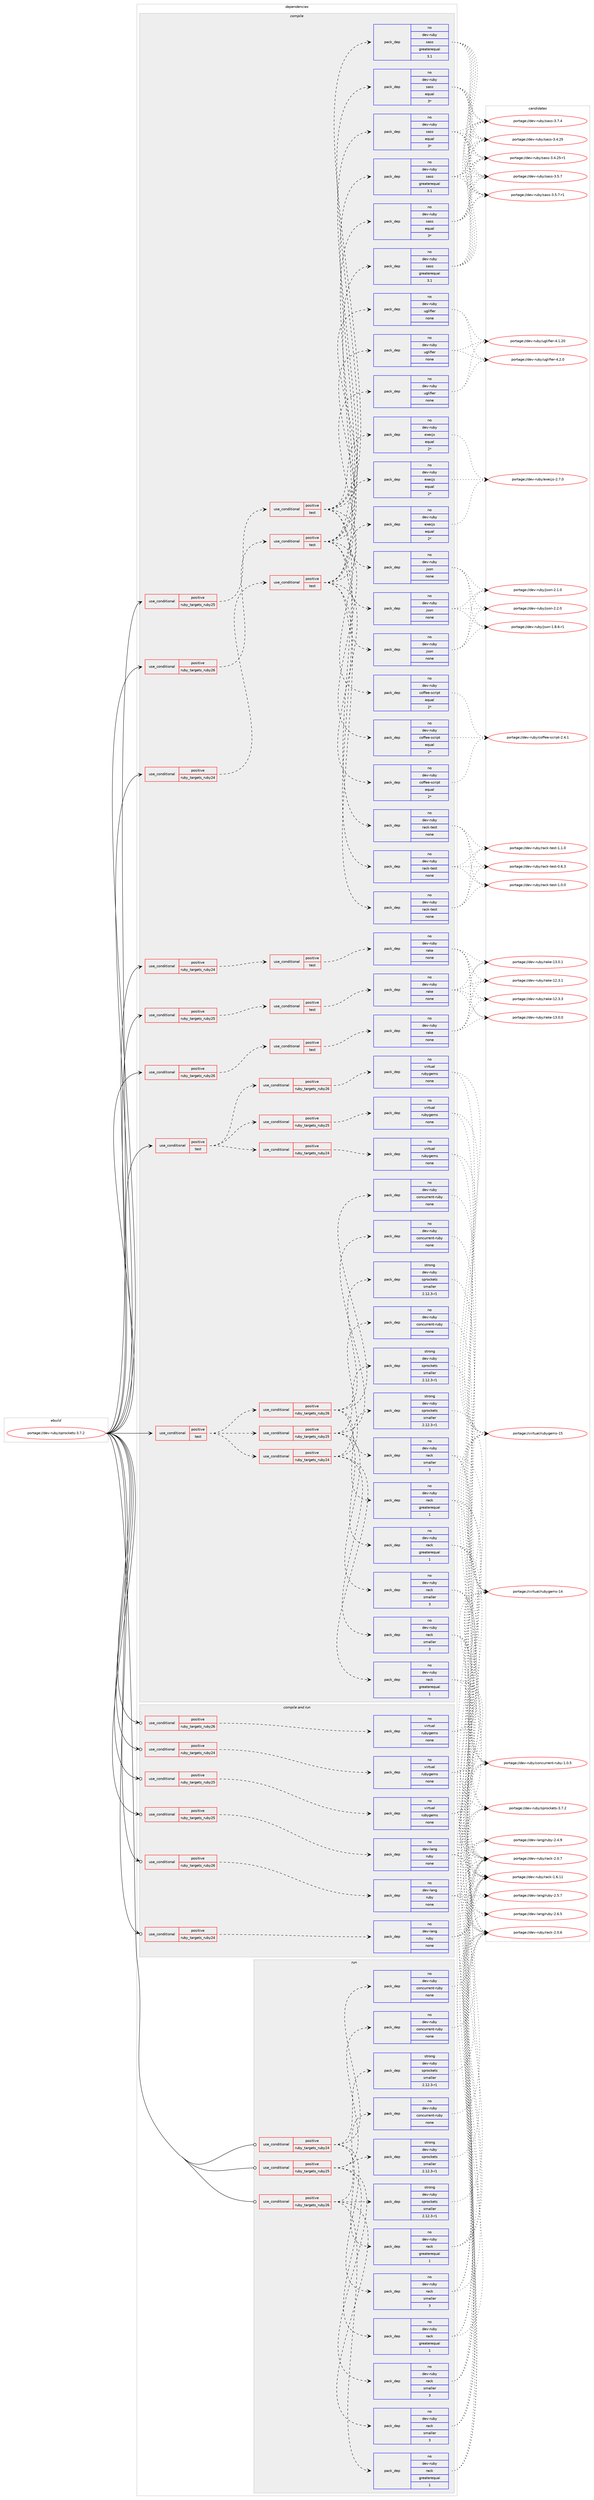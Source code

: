 digraph prolog {

# *************
# Graph options
# *************

newrank=true;
concentrate=true;
compound=true;
graph [rankdir=LR,fontname=Helvetica,fontsize=10,ranksep=1.5];#, ranksep=2.5, nodesep=0.2];
edge  [arrowhead=vee];
node  [fontname=Helvetica,fontsize=10];

# **********
# The ebuild
# **********

subgraph cluster_leftcol {
color=gray;
rank=same;
label=<<i>ebuild</i>>;
id [label="portage://dev-ruby/sprockets-3.7.2", color=red, width=4, href="../dev-ruby/sprockets-3.7.2.svg"];
}

# ****************
# The dependencies
# ****************

subgraph cluster_midcol {
color=gray;
label=<<i>dependencies</i>>;
subgraph cluster_compile {
fillcolor="#eeeeee";
style=filled;
label=<<i>compile</i>>;
subgraph cond67119 {
dependency251236 [label=<<TABLE BORDER="0" CELLBORDER="1" CELLSPACING="0" CELLPADDING="4"><TR><TD ROWSPAN="3" CELLPADDING="10">use_conditional</TD></TR><TR><TD>positive</TD></TR><TR><TD>ruby_targets_ruby24</TD></TR></TABLE>>, shape=none, color=red];
subgraph cond67120 {
dependency251237 [label=<<TABLE BORDER="0" CELLBORDER="1" CELLSPACING="0" CELLPADDING="4"><TR><TD ROWSPAN="3" CELLPADDING="10">use_conditional</TD></TR><TR><TD>positive</TD></TR><TR><TD>test</TD></TR></TABLE>>, shape=none, color=red];
subgraph pack180556 {
dependency251238 [label=<<TABLE BORDER="0" CELLBORDER="1" CELLSPACING="0" CELLPADDING="4" WIDTH="220"><TR><TD ROWSPAN="6" CELLPADDING="30">pack_dep</TD></TR><TR><TD WIDTH="110">no</TD></TR><TR><TD>dev-ruby</TD></TR><TR><TD>json</TD></TR><TR><TD>none</TD></TR><TR><TD></TD></TR></TABLE>>, shape=none, color=blue];
}
dependency251237:e -> dependency251238:w [weight=20,style="dashed",arrowhead="vee"];
subgraph pack180557 {
dependency251239 [label=<<TABLE BORDER="0" CELLBORDER="1" CELLSPACING="0" CELLPADDING="4" WIDTH="220"><TR><TD ROWSPAN="6" CELLPADDING="30">pack_dep</TD></TR><TR><TD WIDTH="110">no</TD></TR><TR><TD>dev-ruby</TD></TR><TR><TD>rack-test</TD></TR><TR><TD>none</TD></TR><TR><TD></TD></TR></TABLE>>, shape=none, color=blue];
}
dependency251237:e -> dependency251239:w [weight=20,style="dashed",arrowhead="vee"];
subgraph pack180558 {
dependency251240 [label=<<TABLE BORDER="0" CELLBORDER="1" CELLSPACING="0" CELLPADDING="4" WIDTH="220"><TR><TD ROWSPAN="6" CELLPADDING="30">pack_dep</TD></TR><TR><TD WIDTH="110">no</TD></TR><TR><TD>dev-ruby</TD></TR><TR><TD>coffee-script</TD></TR><TR><TD>equal</TD></TR><TR><TD>2*</TD></TR></TABLE>>, shape=none, color=blue];
}
dependency251237:e -> dependency251240:w [weight=20,style="dashed",arrowhead="vee"];
subgraph pack180559 {
dependency251241 [label=<<TABLE BORDER="0" CELLBORDER="1" CELLSPACING="0" CELLPADDING="4" WIDTH="220"><TR><TD ROWSPAN="6" CELLPADDING="30">pack_dep</TD></TR><TR><TD WIDTH="110">no</TD></TR><TR><TD>dev-ruby</TD></TR><TR><TD>execjs</TD></TR><TR><TD>equal</TD></TR><TR><TD>2*</TD></TR></TABLE>>, shape=none, color=blue];
}
dependency251237:e -> dependency251241:w [weight=20,style="dashed",arrowhead="vee"];
subgraph pack180560 {
dependency251242 [label=<<TABLE BORDER="0" CELLBORDER="1" CELLSPACING="0" CELLPADDING="4" WIDTH="220"><TR><TD ROWSPAN="6" CELLPADDING="30">pack_dep</TD></TR><TR><TD WIDTH="110">no</TD></TR><TR><TD>dev-ruby</TD></TR><TR><TD>sass</TD></TR><TR><TD>equal</TD></TR><TR><TD>3*</TD></TR></TABLE>>, shape=none, color=blue];
}
dependency251237:e -> dependency251242:w [weight=20,style="dashed",arrowhead="vee"];
subgraph pack180561 {
dependency251243 [label=<<TABLE BORDER="0" CELLBORDER="1" CELLSPACING="0" CELLPADDING="4" WIDTH="220"><TR><TD ROWSPAN="6" CELLPADDING="30">pack_dep</TD></TR><TR><TD WIDTH="110">no</TD></TR><TR><TD>dev-ruby</TD></TR><TR><TD>sass</TD></TR><TR><TD>greaterequal</TD></TR><TR><TD>3.1</TD></TR></TABLE>>, shape=none, color=blue];
}
dependency251237:e -> dependency251243:w [weight=20,style="dashed",arrowhead="vee"];
subgraph pack180562 {
dependency251244 [label=<<TABLE BORDER="0" CELLBORDER="1" CELLSPACING="0" CELLPADDING="4" WIDTH="220"><TR><TD ROWSPAN="6" CELLPADDING="30">pack_dep</TD></TR><TR><TD WIDTH="110">no</TD></TR><TR><TD>dev-ruby</TD></TR><TR><TD>uglifier</TD></TR><TR><TD>none</TD></TR><TR><TD></TD></TR></TABLE>>, shape=none, color=blue];
}
dependency251237:e -> dependency251244:w [weight=20,style="dashed",arrowhead="vee"];
}
dependency251236:e -> dependency251237:w [weight=20,style="dashed",arrowhead="vee"];
}
id:e -> dependency251236:w [weight=20,style="solid",arrowhead="vee"];
subgraph cond67121 {
dependency251245 [label=<<TABLE BORDER="0" CELLBORDER="1" CELLSPACING="0" CELLPADDING="4"><TR><TD ROWSPAN="3" CELLPADDING="10">use_conditional</TD></TR><TR><TD>positive</TD></TR><TR><TD>ruby_targets_ruby24</TD></TR></TABLE>>, shape=none, color=red];
subgraph cond67122 {
dependency251246 [label=<<TABLE BORDER="0" CELLBORDER="1" CELLSPACING="0" CELLPADDING="4"><TR><TD ROWSPAN="3" CELLPADDING="10">use_conditional</TD></TR><TR><TD>positive</TD></TR><TR><TD>test</TD></TR></TABLE>>, shape=none, color=red];
subgraph pack180563 {
dependency251247 [label=<<TABLE BORDER="0" CELLBORDER="1" CELLSPACING="0" CELLPADDING="4" WIDTH="220"><TR><TD ROWSPAN="6" CELLPADDING="30">pack_dep</TD></TR><TR><TD WIDTH="110">no</TD></TR><TR><TD>dev-ruby</TD></TR><TR><TD>rake</TD></TR><TR><TD>none</TD></TR><TR><TD></TD></TR></TABLE>>, shape=none, color=blue];
}
dependency251246:e -> dependency251247:w [weight=20,style="dashed",arrowhead="vee"];
}
dependency251245:e -> dependency251246:w [weight=20,style="dashed",arrowhead="vee"];
}
id:e -> dependency251245:w [weight=20,style="solid",arrowhead="vee"];
subgraph cond67123 {
dependency251248 [label=<<TABLE BORDER="0" CELLBORDER="1" CELLSPACING="0" CELLPADDING="4"><TR><TD ROWSPAN="3" CELLPADDING="10">use_conditional</TD></TR><TR><TD>positive</TD></TR><TR><TD>ruby_targets_ruby25</TD></TR></TABLE>>, shape=none, color=red];
subgraph cond67124 {
dependency251249 [label=<<TABLE BORDER="0" CELLBORDER="1" CELLSPACING="0" CELLPADDING="4"><TR><TD ROWSPAN="3" CELLPADDING="10">use_conditional</TD></TR><TR><TD>positive</TD></TR><TR><TD>test</TD></TR></TABLE>>, shape=none, color=red];
subgraph pack180564 {
dependency251250 [label=<<TABLE BORDER="0" CELLBORDER="1" CELLSPACING="0" CELLPADDING="4" WIDTH="220"><TR><TD ROWSPAN="6" CELLPADDING="30">pack_dep</TD></TR><TR><TD WIDTH="110">no</TD></TR><TR><TD>dev-ruby</TD></TR><TR><TD>json</TD></TR><TR><TD>none</TD></TR><TR><TD></TD></TR></TABLE>>, shape=none, color=blue];
}
dependency251249:e -> dependency251250:w [weight=20,style="dashed",arrowhead="vee"];
subgraph pack180565 {
dependency251251 [label=<<TABLE BORDER="0" CELLBORDER="1" CELLSPACING="0" CELLPADDING="4" WIDTH="220"><TR><TD ROWSPAN="6" CELLPADDING="30">pack_dep</TD></TR><TR><TD WIDTH="110">no</TD></TR><TR><TD>dev-ruby</TD></TR><TR><TD>rack-test</TD></TR><TR><TD>none</TD></TR><TR><TD></TD></TR></TABLE>>, shape=none, color=blue];
}
dependency251249:e -> dependency251251:w [weight=20,style="dashed",arrowhead="vee"];
subgraph pack180566 {
dependency251252 [label=<<TABLE BORDER="0" CELLBORDER="1" CELLSPACING="0" CELLPADDING="4" WIDTH="220"><TR><TD ROWSPAN="6" CELLPADDING="30">pack_dep</TD></TR><TR><TD WIDTH="110">no</TD></TR><TR><TD>dev-ruby</TD></TR><TR><TD>coffee-script</TD></TR><TR><TD>equal</TD></TR><TR><TD>2*</TD></TR></TABLE>>, shape=none, color=blue];
}
dependency251249:e -> dependency251252:w [weight=20,style="dashed",arrowhead="vee"];
subgraph pack180567 {
dependency251253 [label=<<TABLE BORDER="0" CELLBORDER="1" CELLSPACING="0" CELLPADDING="4" WIDTH="220"><TR><TD ROWSPAN="6" CELLPADDING="30">pack_dep</TD></TR><TR><TD WIDTH="110">no</TD></TR><TR><TD>dev-ruby</TD></TR><TR><TD>execjs</TD></TR><TR><TD>equal</TD></TR><TR><TD>2*</TD></TR></TABLE>>, shape=none, color=blue];
}
dependency251249:e -> dependency251253:w [weight=20,style="dashed",arrowhead="vee"];
subgraph pack180568 {
dependency251254 [label=<<TABLE BORDER="0" CELLBORDER="1" CELLSPACING="0" CELLPADDING="4" WIDTH="220"><TR><TD ROWSPAN="6" CELLPADDING="30">pack_dep</TD></TR><TR><TD WIDTH="110">no</TD></TR><TR><TD>dev-ruby</TD></TR><TR><TD>sass</TD></TR><TR><TD>equal</TD></TR><TR><TD>3*</TD></TR></TABLE>>, shape=none, color=blue];
}
dependency251249:e -> dependency251254:w [weight=20,style="dashed",arrowhead="vee"];
subgraph pack180569 {
dependency251255 [label=<<TABLE BORDER="0" CELLBORDER="1" CELLSPACING="0" CELLPADDING="4" WIDTH="220"><TR><TD ROWSPAN="6" CELLPADDING="30">pack_dep</TD></TR><TR><TD WIDTH="110">no</TD></TR><TR><TD>dev-ruby</TD></TR><TR><TD>sass</TD></TR><TR><TD>greaterequal</TD></TR><TR><TD>3.1</TD></TR></TABLE>>, shape=none, color=blue];
}
dependency251249:e -> dependency251255:w [weight=20,style="dashed",arrowhead="vee"];
subgraph pack180570 {
dependency251256 [label=<<TABLE BORDER="0" CELLBORDER="1" CELLSPACING="0" CELLPADDING="4" WIDTH="220"><TR><TD ROWSPAN="6" CELLPADDING="30">pack_dep</TD></TR><TR><TD WIDTH="110">no</TD></TR><TR><TD>dev-ruby</TD></TR><TR><TD>uglifier</TD></TR><TR><TD>none</TD></TR><TR><TD></TD></TR></TABLE>>, shape=none, color=blue];
}
dependency251249:e -> dependency251256:w [weight=20,style="dashed",arrowhead="vee"];
}
dependency251248:e -> dependency251249:w [weight=20,style="dashed",arrowhead="vee"];
}
id:e -> dependency251248:w [weight=20,style="solid",arrowhead="vee"];
subgraph cond67125 {
dependency251257 [label=<<TABLE BORDER="0" CELLBORDER="1" CELLSPACING="0" CELLPADDING="4"><TR><TD ROWSPAN="3" CELLPADDING="10">use_conditional</TD></TR><TR><TD>positive</TD></TR><TR><TD>ruby_targets_ruby25</TD></TR></TABLE>>, shape=none, color=red];
subgraph cond67126 {
dependency251258 [label=<<TABLE BORDER="0" CELLBORDER="1" CELLSPACING="0" CELLPADDING="4"><TR><TD ROWSPAN="3" CELLPADDING="10">use_conditional</TD></TR><TR><TD>positive</TD></TR><TR><TD>test</TD></TR></TABLE>>, shape=none, color=red];
subgraph pack180571 {
dependency251259 [label=<<TABLE BORDER="0" CELLBORDER="1" CELLSPACING="0" CELLPADDING="4" WIDTH="220"><TR><TD ROWSPAN="6" CELLPADDING="30">pack_dep</TD></TR><TR><TD WIDTH="110">no</TD></TR><TR><TD>dev-ruby</TD></TR><TR><TD>rake</TD></TR><TR><TD>none</TD></TR><TR><TD></TD></TR></TABLE>>, shape=none, color=blue];
}
dependency251258:e -> dependency251259:w [weight=20,style="dashed",arrowhead="vee"];
}
dependency251257:e -> dependency251258:w [weight=20,style="dashed",arrowhead="vee"];
}
id:e -> dependency251257:w [weight=20,style="solid",arrowhead="vee"];
subgraph cond67127 {
dependency251260 [label=<<TABLE BORDER="0" CELLBORDER="1" CELLSPACING="0" CELLPADDING="4"><TR><TD ROWSPAN="3" CELLPADDING="10">use_conditional</TD></TR><TR><TD>positive</TD></TR><TR><TD>ruby_targets_ruby26</TD></TR></TABLE>>, shape=none, color=red];
subgraph cond67128 {
dependency251261 [label=<<TABLE BORDER="0" CELLBORDER="1" CELLSPACING="0" CELLPADDING="4"><TR><TD ROWSPAN="3" CELLPADDING="10">use_conditional</TD></TR><TR><TD>positive</TD></TR><TR><TD>test</TD></TR></TABLE>>, shape=none, color=red];
subgraph pack180572 {
dependency251262 [label=<<TABLE BORDER="0" CELLBORDER="1" CELLSPACING="0" CELLPADDING="4" WIDTH="220"><TR><TD ROWSPAN="6" CELLPADDING="30">pack_dep</TD></TR><TR><TD WIDTH="110">no</TD></TR><TR><TD>dev-ruby</TD></TR><TR><TD>json</TD></TR><TR><TD>none</TD></TR><TR><TD></TD></TR></TABLE>>, shape=none, color=blue];
}
dependency251261:e -> dependency251262:w [weight=20,style="dashed",arrowhead="vee"];
subgraph pack180573 {
dependency251263 [label=<<TABLE BORDER="0" CELLBORDER="1" CELLSPACING="0" CELLPADDING="4" WIDTH="220"><TR><TD ROWSPAN="6" CELLPADDING="30">pack_dep</TD></TR><TR><TD WIDTH="110">no</TD></TR><TR><TD>dev-ruby</TD></TR><TR><TD>rack-test</TD></TR><TR><TD>none</TD></TR><TR><TD></TD></TR></TABLE>>, shape=none, color=blue];
}
dependency251261:e -> dependency251263:w [weight=20,style="dashed",arrowhead="vee"];
subgraph pack180574 {
dependency251264 [label=<<TABLE BORDER="0" CELLBORDER="1" CELLSPACING="0" CELLPADDING="4" WIDTH="220"><TR><TD ROWSPAN="6" CELLPADDING="30">pack_dep</TD></TR><TR><TD WIDTH="110">no</TD></TR><TR><TD>dev-ruby</TD></TR><TR><TD>coffee-script</TD></TR><TR><TD>equal</TD></TR><TR><TD>2*</TD></TR></TABLE>>, shape=none, color=blue];
}
dependency251261:e -> dependency251264:w [weight=20,style="dashed",arrowhead="vee"];
subgraph pack180575 {
dependency251265 [label=<<TABLE BORDER="0" CELLBORDER="1" CELLSPACING="0" CELLPADDING="4" WIDTH="220"><TR><TD ROWSPAN="6" CELLPADDING="30">pack_dep</TD></TR><TR><TD WIDTH="110">no</TD></TR><TR><TD>dev-ruby</TD></TR><TR><TD>execjs</TD></TR><TR><TD>equal</TD></TR><TR><TD>2*</TD></TR></TABLE>>, shape=none, color=blue];
}
dependency251261:e -> dependency251265:w [weight=20,style="dashed",arrowhead="vee"];
subgraph pack180576 {
dependency251266 [label=<<TABLE BORDER="0" CELLBORDER="1" CELLSPACING="0" CELLPADDING="4" WIDTH="220"><TR><TD ROWSPAN="6" CELLPADDING="30">pack_dep</TD></TR><TR><TD WIDTH="110">no</TD></TR><TR><TD>dev-ruby</TD></TR><TR><TD>sass</TD></TR><TR><TD>equal</TD></TR><TR><TD>3*</TD></TR></TABLE>>, shape=none, color=blue];
}
dependency251261:e -> dependency251266:w [weight=20,style="dashed",arrowhead="vee"];
subgraph pack180577 {
dependency251267 [label=<<TABLE BORDER="0" CELLBORDER="1" CELLSPACING="0" CELLPADDING="4" WIDTH="220"><TR><TD ROWSPAN="6" CELLPADDING="30">pack_dep</TD></TR><TR><TD WIDTH="110">no</TD></TR><TR><TD>dev-ruby</TD></TR><TR><TD>sass</TD></TR><TR><TD>greaterequal</TD></TR><TR><TD>3.1</TD></TR></TABLE>>, shape=none, color=blue];
}
dependency251261:e -> dependency251267:w [weight=20,style="dashed",arrowhead="vee"];
subgraph pack180578 {
dependency251268 [label=<<TABLE BORDER="0" CELLBORDER="1" CELLSPACING="0" CELLPADDING="4" WIDTH="220"><TR><TD ROWSPAN="6" CELLPADDING="30">pack_dep</TD></TR><TR><TD WIDTH="110">no</TD></TR><TR><TD>dev-ruby</TD></TR><TR><TD>uglifier</TD></TR><TR><TD>none</TD></TR><TR><TD></TD></TR></TABLE>>, shape=none, color=blue];
}
dependency251261:e -> dependency251268:w [weight=20,style="dashed",arrowhead="vee"];
}
dependency251260:e -> dependency251261:w [weight=20,style="dashed",arrowhead="vee"];
}
id:e -> dependency251260:w [weight=20,style="solid",arrowhead="vee"];
subgraph cond67129 {
dependency251269 [label=<<TABLE BORDER="0" CELLBORDER="1" CELLSPACING="0" CELLPADDING="4"><TR><TD ROWSPAN="3" CELLPADDING="10">use_conditional</TD></TR><TR><TD>positive</TD></TR><TR><TD>ruby_targets_ruby26</TD></TR></TABLE>>, shape=none, color=red];
subgraph cond67130 {
dependency251270 [label=<<TABLE BORDER="0" CELLBORDER="1" CELLSPACING="0" CELLPADDING="4"><TR><TD ROWSPAN="3" CELLPADDING="10">use_conditional</TD></TR><TR><TD>positive</TD></TR><TR><TD>test</TD></TR></TABLE>>, shape=none, color=red];
subgraph pack180579 {
dependency251271 [label=<<TABLE BORDER="0" CELLBORDER="1" CELLSPACING="0" CELLPADDING="4" WIDTH="220"><TR><TD ROWSPAN="6" CELLPADDING="30">pack_dep</TD></TR><TR><TD WIDTH="110">no</TD></TR><TR><TD>dev-ruby</TD></TR><TR><TD>rake</TD></TR><TR><TD>none</TD></TR><TR><TD></TD></TR></TABLE>>, shape=none, color=blue];
}
dependency251270:e -> dependency251271:w [weight=20,style="dashed",arrowhead="vee"];
}
dependency251269:e -> dependency251270:w [weight=20,style="dashed",arrowhead="vee"];
}
id:e -> dependency251269:w [weight=20,style="solid",arrowhead="vee"];
subgraph cond67131 {
dependency251272 [label=<<TABLE BORDER="0" CELLBORDER="1" CELLSPACING="0" CELLPADDING="4"><TR><TD ROWSPAN="3" CELLPADDING="10">use_conditional</TD></TR><TR><TD>positive</TD></TR><TR><TD>test</TD></TR></TABLE>>, shape=none, color=red];
subgraph cond67132 {
dependency251273 [label=<<TABLE BORDER="0" CELLBORDER="1" CELLSPACING="0" CELLPADDING="4"><TR><TD ROWSPAN="3" CELLPADDING="10">use_conditional</TD></TR><TR><TD>positive</TD></TR><TR><TD>ruby_targets_ruby24</TD></TR></TABLE>>, shape=none, color=red];
subgraph pack180580 {
dependency251274 [label=<<TABLE BORDER="0" CELLBORDER="1" CELLSPACING="0" CELLPADDING="4" WIDTH="220"><TR><TD ROWSPAN="6" CELLPADDING="30">pack_dep</TD></TR><TR><TD WIDTH="110">no</TD></TR><TR><TD>dev-ruby</TD></TR><TR><TD>concurrent-ruby</TD></TR><TR><TD>none</TD></TR><TR><TD></TD></TR></TABLE>>, shape=none, color=blue];
}
dependency251273:e -> dependency251274:w [weight=20,style="dashed",arrowhead="vee"];
subgraph pack180581 {
dependency251275 [label=<<TABLE BORDER="0" CELLBORDER="1" CELLSPACING="0" CELLPADDING="4" WIDTH="220"><TR><TD ROWSPAN="6" CELLPADDING="30">pack_dep</TD></TR><TR><TD WIDTH="110">no</TD></TR><TR><TD>dev-ruby</TD></TR><TR><TD>rack</TD></TR><TR><TD>greaterequal</TD></TR><TR><TD>1</TD></TR></TABLE>>, shape=none, color=blue];
}
dependency251273:e -> dependency251275:w [weight=20,style="dashed",arrowhead="vee"];
subgraph pack180582 {
dependency251276 [label=<<TABLE BORDER="0" CELLBORDER="1" CELLSPACING="0" CELLPADDING="4" WIDTH="220"><TR><TD ROWSPAN="6" CELLPADDING="30">pack_dep</TD></TR><TR><TD WIDTH="110">no</TD></TR><TR><TD>dev-ruby</TD></TR><TR><TD>rack</TD></TR><TR><TD>smaller</TD></TR><TR><TD>3</TD></TR></TABLE>>, shape=none, color=blue];
}
dependency251273:e -> dependency251276:w [weight=20,style="dashed",arrowhead="vee"];
subgraph pack180583 {
dependency251277 [label=<<TABLE BORDER="0" CELLBORDER="1" CELLSPACING="0" CELLPADDING="4" WIDTH="220"><TR><TD ROWSPAN="6" CELLPADDING="30">pack_dep</TD></TR><TR><TD WIDTH="110">strong</TD></TR><TR><TD>dev-ruby</TD></TR><TR><TD>sprockets</TD></TR><TR><TD>smaller</TD></TR><TR><TD>2.12.3-r1</TD></TR></TABLE>>, shape=none, color=blue];
}
dependency251273:e -> dependency251277:w [weight=20,style="dashed",arrowhead="vee"];
}
dependency251272:e -> dependency251273:w [weight=20,style="dashed",arrowhead="vee"];
subgraph cond67133 {
dependency251278 [label=<<TABLE BORDER="0" CELLBORDER="1" CELLSPACING="0" CELLPADDING="4"><TR><TD ROWSPAN="3" CELLPADDING="10">use_conditional</TD></TR><TR><TD>positive</TD></TR><TR><TD>ruby_targets_ruby25</TD></TR></TABLE>>, shape=none, color=red];
subgraph pack180584 {
dependency251279 [label=<<TABLE BORDER="0" CELLBORDER="1" CELLSPACING="0" CELLPADDING="4" WIDTH="220"><TR><TD ROWSPAN="6" CELLPADDING="30">pack_dep</TD></TR><TR><TD WIDTH="110">no</TD></TR><TR><TD>dev-ruby</TD></TR><TR><TD>concurrent-ruby</TD></TR><TR><TD>none</TD></TR><TR><TD></TD></TR></TABLE>>, shape=none, color=blue];
}
dependency251278:e -> dependency251279:w [weight=20,style="dashed",arrowhead="vee"];
subgraph pack180585 {
dependency251280 [label=<<TABLE BORDER="0" CELLBORDER="1" CELLSPACING="0" CELLPADDING="4" WIDTH="220"><TR><TD ROWSPAN="6" CELLPADDING="30">pack_dep</TD></TR><TR><TD WIDTH="110">no</TD></TR><TR><TD>dev-ruby</TD></TR><TR><TD>rack</TD></TR><TR><TD>greaterequal</TD></TR><TR><TD>1</TD></TR></TABLE>>, shape=none, color=blue];
}
dependency251278:e -> dependency251280:w [weight=20,style="dashed",arrowhead="vee"];
subgraph pack180586 {
dependency251281 [label=<<TABLE BORDER="0" CELLBORDER="1" CELLSPACING="0" CELLPADDING="4" WIDTH="220"><TR><TD ROWSPAN="6" CELLPADDING="30">pack_dep</TD></TR><TR><TD WIDTH="110">no</TD></TR><TR><TD>dev-ruby</TD></TR><TR><TD>rack</TD></TR><TR><TD>smaller</TD></TR><TR><TD>3</TD></TR></TABLE>>, shape=none, color=blue];
}
dependency251278:e -> dependency251281:w [weight=20,style="dashed",arrowhead="vee"];
subgraph pack180587 {
dependency251282 [label=<<TABLE BORDER="0" CELLBORDER="1" CELLSPACING="0" CELLPADDING="4" WIDTH="220"><TR><TD ROWSPAN="6" CELLPADDING="30">pack_dep</TD></TR><TR><TD WIDTH="110">strong</TD></TR><TR><TD>dev-ruby</TD></TR><TR><TD>sprockets</TD></TR><TR><TD>smaller</TD></TR><TR><TD>2.12.3-r1</TD></TR></TABLE>>, shape=none, color=blue];
}
dependency251278:e -> dependency251282:w [weight=20,style="dashed",arrowhead="vee"];
}
dependency251272:e -> dependency251278:w [weight=20,style="dashed",arrowhead="vee"];
subgraph cond67134 {
dependency251283 [label=<<TABLE BORDER="0" CELLBORDER="1" CELLSPACING="0" CELLPADDING="4"><TR><TD ROWSPAN="3" CELLPADDING="10">use_conditional</TD></TR><TR><TD>positive</TD></TR><TR><TD>ruby_targets_ruby26</TD></TR></TABLE>>, shape=none, color=red];
subgraph pack180588 {
dependency251284 [label=<<TABLE BORDER="0" CELLBORDER="1" CELLSPACING="0" CELLPADDING="4" WIDTH="220"><TR><TD ROWSPAN="6" CELLPADDING="30">pack_dep</TD></TR><TR><TD WIDTH="110">no</TD></TR><TR><TD>dev-ruby</TD></TR><TR><TD>concurrent-ruby</TD></TR><TR><TD>none</TD></TR><TR><TD></TD></TR></TABLE>>, shape=none, color=blue];
}
dependency251283:e -> dependency251284:w [weight=20,style="dashed",arrowhead="vee"];
subgraph pack180589 {
dependency251285 [label=<<TABLE BORDER="0" CELLBORDER="1" CELLSPACING="0" CELLPADDING="4" WIDTH="220"><TR><TD ROWSPAN="6" CELLPADDING="30">pack_dep</TD></TR><TR><TD WIDTH="110">no</TD></TR><TR><TD>dev-ruby</TD></TR><TR><TD>rack</TD></TR><TR><TD>greaterequal</TD></TR><TR><TD>1</TD></TR></TABLE>>, shape=none, color=blue];
}
dependency251283:e -> dependency251285:w [weight=20,style="dashed",arrowhead="vee"];
subgraph pack180590 {
dependency251286 [label=<<TABLE BORDER="0" CELLBORDER="1" CELLSPACING="0" CELLPADDING="4" WIDTH="220"><TR><TD ROWSPAN="6" CELLPADDING="30">pack_dep</TD></TR><TR><TD WIDTH="110">no</TD></TR><TR><TD>dev-ruby</TD></TR><TR><TD>rack</TD></TR><TR><TD>smaller</TD></TR><TR><TD>3</TD></TR></TABLE>>, shape=none, color=blue];
}
dependency251283:e -> dependency251286:w [weight=20,style="dashed",arrowhead="vee"];
subgraph pack180591 {
dependency251287 [label=<<TABLE BORDER="0" CELLBORDER="1" CELLSPACING="0" CELLPADDING="4" WIDTH="220"><TR><TD ROWSPAN="6" CELLPADDING="30">pack_dep</TD></TR><TR><TD WIDTH="110">strong</TD></TR><TR><TD>dev-ruby</TD></TR><TR><TD>sprockets</TD></TR><TR><TD>smaller</TD></TR><TR><TD>2.12.3-r1</TD></TR></TABLE>>, shape=none, color=blue];
}
dependency251283:e -> dependency251287:w [weight=20,style="dashed",arrowhead="vee"];
}
dependency251272:e -> dependency251283:w [weight=20,style="dashed",arrowhead="vee"];
}
id:e -> dependency251272:w [weight=20,style="solid",arrowhead="vee"];
subgraph cond67135 {
dependency251288 [label=<<TABLE BORDER="0" CELLBORDER="1" CELLSPACING="0" CELLPADDING="4"><TR><TD ROWSPAN="3" CELLPADDING="10">use_conditional</TD></TR><TR><TD>positive</TD></TR><TR><TD>test</TD></TR></TABLE>>, shape=none, color=red];
subgraph cond67136 {
dependency251289 [label=<<TABLE BORDER="0" CELLBORDER="1" CELLSPACING="0" CELLPADDING="4"><TR><TD ROWSPAN="3" CELLPADDING="10">use_conditional</TD></TR><TR><TD>positive</TD></TR><TR><TD>ruby_targets_ruby24</TD></TR></TABLE>>, shape=none, color=red];
subgraph pack180592 {
dependency251290 [label=<<TABLE BORDER="0" CELLBORDER="1" CELLSPACING="0" CELLPADDING="4" WIDTH="220"><TR><TD ROWSPAN="6" CELLPADDING="30">pack_dep</TD></TR><TR><TD WIDTH="110">no</TD></TR><TR><TD>virtual</TD></TR><TR><TD>rubygems</TD></TR><TR><TD>none</TD></TR><TR><TD></TD></TR></TABLE>>, shape=none, color=blue];
}
dependency251289:e -> dependency251290:w [weight=20,style="dashed",arrowhead="vee"];
}
dependency251288:e -> dependency251289:w [weight=20,style="dashed",arrowhead="vee"];
subgraph cond67137 {
dependency251291 [label=<<TABLE BORDER="0" CELLBORDER="1" CELLSPACING="0" CELLPADDING="4"><TR><TD ROWSPAN="3" CELLPADDING="10">use_conditional</TD></TR><TR><TD>positive</TD></TR><TR><TD>ruby_targets_ruby25</TD></TR></TABLE>>, shape=none, color=red];
subgraph pack180593 {
dependency251292 [label=<<TABLE BORDER="0" CELLBORDER="1" CELLSPACING="0" CELLPADDING="4" WIDTH="220"><TR><TD ROWSPAN="6" CELLPADDING="30">pack_dep</TD></TR><TR><TD WIDTH="110">no</TD></TR><TR><TD>virtual</TD></TR><TR><TD>rubygems</TD></TR><TR><TD>none</TD></TR><TR><TD></TD></TR></TABLE>>, shape=none, color=blue];
}
dependency251291:e -> dependency251292:w [weight=20,style="dashed",arrowhead="vee"];
}
dependency251288:e -> dependency251291:w [weight=20,style="dashed",arrowhead="vee"];
subgraph cond67138 {
dependency251293 [label=<<TABLE BORDER="0" CELLBORDER="1" CELLSPACING="0" CELLPADDING="4"><TR><TD ROWSPAN="3" CELLPADDING="10">use_conditional</TD></TR><TR><TD>positive</TD></TR><TR><TD>ruby_targets_ruby26</TD></TR></TABLE>>, shape=none, color=red];
subgraph pack180594 {
dependency251294 [label=<<TABLE BORDER="0" CELLBORDER="1" CELLSPACING="0" CELLPADDING="4" WIDTH="220"><TR><TD ROWSPAN="6" CELLPADDING="30">pack_dep</TD></TR><TR><TD WIDTH="110">no</TD></TR><TR><TD>virtual</TD></TR><TR><TD>rubygems</TD></TR><TR><TD>none</TD></TR><TR><TD></TD></TR></TABLE>>, shape=none, color=blue];
}
dependency251293:e -> dependency251294:w [weight=20,style="dashed",arrowhead="vee"];
}
dependency251288:e -> dependency251293:w [weight=20,style="dashed",arrowhead="vee"];
}
id:e -> dependency251288:w [weight=20,style="solid",arrowhead="vee"];
}
subgraph cluster_compileandrun {
fillcolor="#eeeeee";
style=filled;
label=<<i>compile and run</i>>;
subgraph cond67139 {
dependency251295 [label=<<TABLE BORDER="0" CELLBORDER="1" CELLSPACING="0" CELLPADDING="4"><TR><TD ROWSPAN="3" CELLPADDING="10">use_conditional</TD></TR><TR><TD>positive</TD></TR><TR><TD>ruby_targets_ruby24</TD></TR></TABLE>>, shape=none, color=red];
subgraph pack180595 {
dependency251296 [label=<<TABLE BORDER="0" CELLBORDER="1" CELLSPACING="0" CELLPADDING="4" WIDTH="220"><TR><TD ROWSPAN="6" CELLPADDING="30">pack_dep</TD></TR><TR><TD WIDTH="110">no</TD></TR><TR><TD>dev-lang</TD></TR><TR><TD>ruby</TD></TR><TR><TD>none</TD></TR><TR><TD></TD></TR></TABLE>>, shape=none, color=blue];
}
dependency251295:e -> dependency251296:w [weight=20,style="dashed",arrowhead="vee"];
}
id:e -> dependency251295:w [weight=20,style="solid",arrowhead="odotvee"];
subgraph cond67140 {
dependency251297 [label=<<TABLE BORDER="0" CELLBORDER="1" CELLSPACING="0" CELLPADDING="4"><TR><TD ROWSPAN="3" CELLPADDING="10">use_conditional</TD></TR><TR><TD>positive</TD></TR><TR><TD>ruby_targets_ruby24</TD></TR></TABLE>>, shape=none, color=red];
subgraph pack180596 {
dependency251298 [label=<<TABLE BORDER="0" CELLBORDER="1" CELLSPACING="0" CELLPADDING="4" WIDTH="220"><TR><TD ROWSPAN="6" CELLPADDING="30">pack_dep</TD></TR><TR><TD WIDTH="110">no</TD></TR><TR><TD>virtual</TD></TR><TR><TD>rubygems</TD></TR><TR><TD>none</TD></TR><TR><TD></TD></TR></TABLE>>, shape=none, color=blue];
}
dependency251297:e -> dependency251298:w [weight=20,style="dashed",arrowhead="vee"];
}
id:e -> dependency251297:w [weight=20,style="solid",arrowhead="odotvee"];
subgraph cond67141 {
dependency251299 [label=<<TABLE BORDER="0" CELLBORDER="1" CELLSPACING="0" CELLPADDING="4"><TR><TD ROWSPAN="3" CELLPADDING="10">use_conditional</TD></TR><TR><TD>positive</TD></TR><TR><TD>ruby_targets_ruby25</TD></TR></TABLE>>, shape=none, color=red];
subgraph pack180597 {
dependency251300 [label=<<TABLE BORDER="0" CELLBORDER="1" CELLSPACING="0" CELLPADDING="4" WIDTH="220"><TR><TD ROWSPAN="6" CELLPADDING="30">pack_dep</TD></TR><TR><TD WIDTH="110">no</TD></TR><TR><TD>dev-lang</TD></TR><TR><TD>ruby</TD></TR><TR><TD>none</TD></TR><TR><TD></TD></TR></TABLE>>, shape=none, color=blue];
}
dependency251299:e -> dependency251300:w [weight=20,style="dashed",arrowhead="vee"];
}
id:e -> dependency251299:w [weight=20,style="solid",arrowhead="odotvee"];
subgraph cond67142 {
dependency251301 [label=<<TABLE BORDER="0" CELLBORDER="1" CELLSPACING="0" CELLPADDING="4"><TR><TD ROWSPAN="3" CELLPADDING="10">use_conditional</TD></TR><TR><TD>positive</TD></TR><TR><TD>ruby_targets_ruby25</TD></TR></TABLE>>, shape=none, color=red];
subgraph pack180598 {
dependency251302 [label=<<TABLE BORDER="0" CELLBORDER="1" CELLSPACING="0" CELLPADDING="4" WIDTH="220"><TR><TD ROWSPAN="6" CELLPADDING="30">pack_dep</TD></TR><TR><TD WIDTH="110">no</TD></TR><TR><TD>virtual</TD></TR><TR><TD>rubygems</TD></TR><TR><TD>none</TD></TR><TR><TD></TD></TR></TABLE>>, shape=none, color=blue];
}
dependency251301:e -> dependency251302:w [weight=20,style="dashed",arrowhead="vee"];
}
id:e -> dependency251301:w [weight=20,style="solid",arrowhead="odotvee"];
subgraph cond67143 {
dependency251303 [label=<<TABLE BORDER="0" CELLBORDER="1" CELLSPACING="0" CELLPADDING="4"><TR><TD ROWSPAN="3" CELLPADDING="10">use_conditional</TD></TR><TR><TD>positive</TD></TR><TR><TD>ruby_targets_ruby26</TD></TR></TABLE>>, shape=none, color=red];
subgraph pack180599 {
dependency251304 [label=<<TABLE BORDER="0" CELLBORDER="1" CELLSPACING="0" CELLPADDING="4" WIDTH="220"><TR><TD ROWSPAN="6" CELLPADDING="30">pack_dep</TD></TR><TR><TD WIDTH="110">no</TD></TR><TR><TD>dev-lang</TD></TR><TR><TD>ruby</TD></TR><TR><TD>none</TD></TR><TR><TD></TD></TR></TABLE>>, shape=none, color=blue];
}
dependency251303:e -> dependency251304:w [weight=20,style="dashed",arrowhead="vee"];
}
id:e -> dependency251303:w [weight=20,style="solid",arrowhead="odotvee"];
subgraph cond67144 {
dependency251305 [label=<<TABLE BORDER="0" CELLBORDER="1" CELLSPACING="0" CELLPADDING="4"><TR><TD ROWSPAN="3" CELLPADDING="10">use_conditional</TD></TR><TR><TD>positive</TD></TR><TR><TD>ruby_targets_ruby26</TD></TR></TABLE>>, shape=none, color=red];
subgraph pack180600 {
dependency251306 [label=<<TABLE BORDER="0" CELLBORDER="1" CELLSPACING="0" CELLPADDING="4" WIDTH="220"><TR><TD ROWSPAN="6" CELLPADDING="30">pack_dep</TD></TR><TR><TD WIDTH="110">no</TD></TR><TR><TD>virtual</TD></TR><TR><TD>rubygems</TD></TR><TR><TD>none</TD></TR><TR><TD></TD></TR></TABLE>>, shape=none, color=blue];
}
dependency251305:e -> dependency251306:w [weight=20,style="dashed",arrowhead="vee"];
}
id:e -> dependency251305:w [weight=20,style="solid",arrowhead="odotvee"];
}
subgraph cluster_run {
fillcolor="#eeeeee";
style=filled;
label=<<i>run</i>>;
subgraph cond67145 {
dependency251307 [label=<<TABLE BORDER="0" CELLBORDER="1" CELLSPACING="0" CELLPADDING="4"><TR><TD ROWSPAN="3" CELLPADDING="10">use_conditional</TD></TR><TR><TD>positive</TD></TR><TR><TD>ruby_targets_ruby24</TD></TR></TABLE>>, shape=none, color=red];
subgraph pack180601 {
dependency251308 [label=<<TABLE BORDER="0" CELLBORDER="1" CELLSPACING="0" CELLPADDING="4" WIDTH="220"><TR><TD ROWSPAN="6" CELLPADDING="30">pack_dep</TD></TR><TR><TD WIDTH="110">no</TD></TR><TR><TD>dev-ruby</TD></TR><TR><TD>concurrent-ruby</TD></TR><TR><TD>none</TD></TR><TR><TD></TD></TR></TABLE>>, shape=none, color=blue];
}
dependency251307:e -> dependency251308:w [weight=20,style="dashed",arrowhead="vee"];
subgraph pack180602 {
dependency251309 [label=<<TABLE BORDER="0" CELLBORDER="1" CELLSPACING="0" CELLPADDING="4" WIDTH="220"><TR><TD ROWSPAN="6" CELLPADDING="30">pack_dep</TD></TR><TR><TD WIDTH="110">no</TD></TR><TR><TD>dev-ruby</TD></TR><TR><TD>rack</TD></TR><TR><TD>greaterequal</TD></TR><TR><TD>1</TD></TR></TABLE>>, shape=none, color=blue];
}
dependency251307:e -> dependency251309:w [weight=20,style="dashed",arrowhead="vee"];
subgraph pack180603 {
dependency251310 [label=<<TABLE BORDER="0" CELLBORDER="1" CELLSPACING="0" CELLPADDING="4" WIDTH="220"><TR><TD ROWSPAN="6" CELLPADDING="30">pack_dep</TD></TR><TR><TD WIDTH="110">no</TD></TR><TR><TD>dev-ruby</TD></TR><TR><TD>rack</TD></TR><TR><TD>smaller</TD></TR><TR><TD>3</TD></TR></TABLE>>, shape=none, color=blue];
}
dependency251307:e -> dependency251310:w [weight=20,style="dashed",arrowhead="vee"];
subgraph pack180604 {
dependency251311 [label=<<TABLE BORDER="0" CELLBORDER="1" CELLSPACING="0" CELLPADDING="4" WIDTH="220"><TR><TD ROWSPAN="6" CELLPADDING="30">pack_dep</TD></TR><TR><TD WIDTH="110">strong</TD></TR><TR><TD>dev-ruby</TD></TR><TR><TD>sprockets</TD></TR><TR><TD>smaller</TD></TR><TR><TD>2.12.3-r1</TD></TR></TABLE>>, shape=none, color=blue];
}
dependency251307:e -> dependency251311:w [weight=20,style="dashed",arrowhead="vee"];
}
id:e -> dependency251307:w [weight=20,style="solid",arrowhead="odot"];
subgraph cond67146 {
dependency251312 [label=<<TABLE BORDER="0" CELLBORDER="1" CELLSPACING="0" CELLPADDING="4"><TR><TD ROWSPAN="3" CELLPADDING="10">use_conditional</TD></TR><TR><TD>positive</TD></TR><TR><TD>ruby_targets_ruby25</TD></TR></TABLE>>, shape=none, color=red];
subgraph pack180605 {
dependency251313 [label=<<TABLE BORDER="0" CELLBORDER="1" CELLSPACING="0" CELLPADDING="4" WIDTH="220"><TR><TD ROWSPAN="6" CELLPADDING="30">pack_dep</TD></TR><TR><TD WIDTH="110">no</TD></TR><TR><TD>dev-ruby</TD></TR><TR><TD>concurrent-ruby</TD></TR><TR><TD>none</TD></TR><TR><TD></TD></TR></TABLE>>, shape=none, color=blue];
}
dependency251312:e -> dependency251313:w [weight=20,style="dashed",arrowhead="vee"];
subgraph pack180606 {
dependency251314 [label=<<TABLE BORDER="0" CELLBORDER="1" CELLSPACING="0" CELLPADDING="4" WIDTH="220"><TR><TD ROWSPAN="6" CELLPADDING="30">pack_dep</TD></TR><TR><TD WIDTH="110">no</TD></TR><TR><TD>dev-ruby</TD></TR><TR><TD>rack</TD></TR><TR><TD>greaterequal</TD></TR><TR><TD>1</TD></TR></TABLE>>, shape=none, color=blue];
}
dependency251312:e -> dependency251314:w [weight=20,style="dashed",arrowhead="vee"];
subgraph pack180607 {
dependency251315 [label=<<TABLE BORDER="0" CELLBORDER="1" CELLSPACING="0" CELLPADDING="4" WIDTH="220"><TR><TD ROWSPAN="6" CELLPADDING="30">pack_dep</TD></TR><TR><TD WIDTH="110">no</TD></TR><TR><TD>dev-ruby</TD></TR><TR><TD>rack</TD></TR><TR><TD>smaller</TD></TR><TR><TD>3</TD></TR></TABLE>>, shape=none, color=blue];
}
dependency251312:e -> dependency251315:w [weight=20,style="dashed",arrowhead="vee"];
subgraph pack180608 {
dependency251316 [label=<<TABLE BORDER="0" CELLBORDER="1" CELLSPACING="0" CELLPADDING="4" WIDTH="220"><TR><TD ROWSPAN="6" CELLPADDING="30">pack_dep</TD></TR><TR><TD WIDTH="110">strong</TD></TR><TR><TD>dev-ruby</TD></TR><TR><TD>sprockets</TD></TR><TR><TD>smaller</TD></TR><TR><TD>2.12.3-r1</TD></TR></TABLE>>, shape=none, color=blue];
}
dependency251312:e -> dependency251316:w [weight=20,style="dashed",arrowhead="vee"];
}
id:e -> dependency251312:w [weight=20,style="solid",arrowhead="odot"];
subgraph cond67147 {
dependency251317 [label=<<TABLE BORDER="0" CELLBORDER="1" CELLSPACING="0" CELLPADDING="4"><TR><TD ROWSPAN="3" CELLPADDING="10">use_conditional</TD></TR><TR><TD>positive</TD></TR><TR><TD>ruby_targets_ruby26</TD></TR></TABLE>>, shape=none, color=red];
subgraph pack180609 {
dependency251318 [label=<<TABLE BORDER="0" CELLBORDER="1" CELLSPACING="0" CELLPADDING="4" WIDTH="220"><TR><TD ROWSPAN="6" CELLPADDING="30">pack_dep</TD></TR><TR><TD WIDTH="110">no</TD></TR><TR><TD>dev-ruby</TD></TR><TR><TD>concurrent-ruby</TD></TR><TR><TD>none</TD></TR><TR><TD></TD></TR></TABLE>>, shape=none, color=blue];
}
dependency251317:e -> dependency251318:w [weight=20,style="dashed",arrowhead="vee"];
subgraph pack180610 {
dependency251319 [label=<<TABLE BORDER="0" CELLBORDER="1" CELLSPACING="0" CELLPADDING="4" WIDTH="220"><TR><TD ROWSPAN="6" CELLPADDING="30">pack_dep</TD></TR><TR><TD WIDTH="110">no</TD></TR><TR><TD>dev-ruby</TD></TR><TR><TD>rack</TD></TR><TR><TD>greaterequal</TD></TR><TR><TD>1</TD></TR></TABLE>>, shape=none, color=blue];
}
dependency251317:e -> dependency251319:w [weight=20,style="dashed",arrowhead="vee"];
subgraph pack180611 {
dependency251320 [label=<<TABLE BORDER="0" CELLBORDER="1" CELLSPACING="0" CELLPADDING="4" WIDTH="220"><TR><TD ROWSPAN="6" CELLPADDING="30">pack_dep</TD></TR><TR><TD WIDTH="110">no</TD></TR><TR><TD>dev-ruby</TD></TR><TR><TD>rack</TD></TR><TR><TD>smaller</TD></TR><TR><TD>3</TD></TR></TABLE>>, shape=none, color=blue];
}
dependency251317:e -> dependency251320:w [weight=20,style="dashed",arrowhead="vee"];
subgraph pack180612 {
dependency251321 [label=<<TABLE BORDER="0" CELLBORDER="1" CELLSPACING="0" CELLPADDING="4" WIDTH="220"><TR><TD ROWSPAN="6" CELLPADDING="30">pack_dep</TD></TR><TR><TD WIDTH="110">strong</TD></TR><TR><TD>dev-ruby</TD></TR><TR><TD>sprockets</TD></TR><TR><TD>smaller</TD></TR><TR><TD>2.12.3-r1</TD></TR></TABLE>>, shape=none, color=blue];
}
dependency251317:e -> dependency251321:w [weight=20,style="dashed",arrowhead="vee"];
}
id:e -> dependency251317:w [weight=20,style="solid",arrowhead="odot"];
}
}

# **************
# The candidates
# **************

subgraph cluster_choices {
rank=same;
color=gray;
label=<<i>candidates</i>>;

subgraph choice180556 {
color=black;
nodesep=1;
choiceportage1001011184511411798121471061151111104549465646544511449 [label="portage://dev-ruby/json-1.8.6-r1", color=red, width=4,href="../dev-ruby/json-1.8.6-r1.svg"];
choiceportage100101118451141179812147106115111110455046494648 [label="portage://dev-ruby/json-2.1.0", color=red, width=4,href="../dev-ruby/json-2.1.0.svg"];
choiceportage100101118451141179812147106115111110455046504648 [label="portage://dev-ruby/json-2.2.0", color=red, width=4,href="../dev-ruby/json-2.2.0.svg"];
dependency251238:e -> choiceportage1001011184511411798121471061151111104549465646544511449:w [style=dotted,weight="100"];
dependency251238:e -> choiceportage100101118451141179812147106115111110455046494648:w [style=dotted,weight="100"];
dependency251238:e -> choiceportage100101118451141179812147106115111110455046504648:w [style=dotted,weight="100"];
}
subgraph choice180557 {
color=black;
nodesep=1;
choiceportage100101118451141179812147114979910745116101115116454846544651 [label="portage://dev-ruby/rack-test-0.6.3", color=red, width=4,href="../dev-ruby/rack-test-0.6.3.svg"];
choiceportage100101118451141179812147114979910745116101115116454946484648 [label="portage://dev-ruby/rack-test-1.0.0", color=red, width=4,href="../dev-ruby/rack-test-1.0.0.svg"];
choiceportage100101118451141179812147114979910745116101115116454946494648 [label="portage://dev-ruby/rack-test-1.1.0", color=red, width=4,href="../dev-ruby/rack-test-1.1.0.svg"];
dependency251239:e -> choiceportage100101118451141179812147114979910745116101115116454846544651:w [style=dotted,weight="100"];
dependency251239:e -> choiceportage100101118451141179812147114979910745116101115116454946484648:w [style=dotted,weight="100"];
dependency251239:e -> choiceportage100101118451141179812147114979910745116101115116454946494648:w [style=dotted,weight="100"];
}
subgraph choice180558 {
color=black;
nodesep=1;
choiceportage100101118451141179812147991111021021011014511599114105112116455046524649 [label="portage://dev-ruby/coffee-script-2.4.1", color=red, width=4,href="../dev-ruby/coffee-script-2.4.1.svg"];
dependency251240:e -> choiceportage100101118451141179812147991111021021011014511599114105112116455046524649:w [style=dotted,weight="100"];
}
subgraph choice180559 {
color=black;
nodesep=1;
choiceportage10010111845114117981214710112010199106115455046554648 [label="portage://dev-ruby/execjs-2.7.0", color=red, width=4,href="../dev-ruby/execjs-2.7.0.svg"];
dependency251241:e -> choiceportage10010111845114117981214710112010199106115455046554648:w [style=dotted,weight="100"];
}
subgraph choice180560 {
color=black;
nodesep=1;
choiceportage1001011184511411798121471159711511545514652465053 [label="portage://dev-ruby/sass-3.4.25", color=red, width=4,href="../dev-ruby/sass-3.4.25.svg"];
choiceportage10010111845114117981214711597115115455146524650534511449 [label="portage://dev-ruby/sass-3.4.25-r1", color=red, width=4,href="../dev-ruby/sass-3.4.25-r1.svg"];
choiceportage10010111845114117981214711597115115455146534655 [label="portage://dev-ruby/sass-3.5.7", color=red, width=4,href="../dev-ruby/sass-3.5.7.svg"];
choiceportage100101118451141179812147115971151154551465346554511449 [label="portage://dev-ruby/sass-3.5.7-r1", color=red, width=4,href="../dev-ruby/sass-3.5.7-r1.svg"];
choiceportage10010111845114117981214711597115115455146554652 [label="portage://dev-ruby/sass-3.7.4", color=red, width=4,href="../dev-ruby/sass-3.7.4.svg"];
dependency251242:e -> choiceportage1001011184511411798121471159711511545514652465053:w [style=dotted,weight="100"];
dependency251242:e -> choiceportage10010111845114117981214711597115115455146524650534511449:w [style=dotted,weight="100"];
dependency251242:e -> choiceportage10010111845114117981214711597115115455146534655:w [style=dotted,weight="100"];
dependency251242:e -> choiceportage100101118451141179812147115971151154551465346554511449:w [style=dotted,weight="100"];
dependency251242:e -> choiceportage10010111845114117981214711597115115455146554652:w [style=dotted,weight="100"];
}
subgraph choice180561 {
color=black;
nodesep=1;
choiceportage1001011184511411798121471159711511545514652465053 [label="portage://dev-ruby/sass-3.4.25", color=red, width=4,href="../dev-ruby/sass-3.4.25.svg"];
choiceportage10010111845114117981214711597115115455146524650534511449 [label="portage://dev-ruby/sass-3.4.25-r1", color=red, width=4,href="../dev-ruby/sass-3.4.25-r1.svg"];
choiceportage10010111845114117981214711597115115455146534655 [label="portage://dev-ruby/sass-3.5.7", color=red, width=4,href="../dev-ruby/sass-3.5.7.svg"];
choiceportage100101118451141179812147115971151154551465346554511449 [label="portage://dev-ruby/sass-3.5.7-r1", color=red, width=4,href="../dev-ruby/sass-3.5.7-r1.svg"];
choiceportage10010111845114117981214711597115115455146554652 [label="portage://dev-ruby/sass-3.7.4", color=red, width=4,href="../dev-ruby/sass-3.7.4.svg"];
dependency251243:e -> choiceportage1001011184511411798121471159711511545514652465053:w [style=dotted,weight="100"];
dependency251243:e -> choiceportage10010111845114117981214711597115115455146524650534511449:w [style=dotted,weight="100"];
dependency251243:e -> choiceportage10010111845114117981214711597115115455146534655:w [style=dotted,weight="100"];
dependency251243:e -> choiceportage100101118451141179812147115971151154551465346554511449:w [style=dotted,weight="100"];
dependency251243:e -> choiceportage10010111845114117981214711597115115455146554652:w [style=dotted,weight="100"];
}
subgraph choice180562 {
color=black;
nodesep=1;
choiceportage10010111845114117981214711710310810510210510111445524649465048 [label="portage://dev-ruby/uglifier-4.1.20", color=red, width=4,href="../dev-ruby/uglifier-4.1.20.svg"];
choiceportage100101118451141179812147117103108105102105101114455246504648 [label="portage://dev-ruby/uglifier-4.2.0", color=red, width=4,href="../dev-ruby/uglifier-4.2.0.svg"];
dependency251244:e -> choiceportage10010111845114117981214711710310810510210510111445524649465048:w [style=dotted,weight="100"];
dependency251244:e -> choiceportage100101118451141179812147117103108105102105101114455246504648:w [style=dotted,weight="100"];
}
subgraph choice180563 {
color=black;
nodesep=1;
choiceportage1001011184511411798121471149710710145495046514649 [label="portage://dev-ruby/rake-12.3.1", color=red, width=4,href="../dev-ruby/rake-12.3.1.svg"];
choiceportage1001011184511411798121471149710710145495046514651 [label="portage://dev-ruby/rake-12.3.3", color=red, width=4,href="../dev-ruby/rake-12.3.3.svg"];
choiceportage1001011184511411798121471149710710145495146484648 [label="portage://dev-ruby/rake-13.0.0", color=red, width=4,href="../dev-ruby/rake-13.0.0.svg"];
choiceportage1001011184511411798121471149710710145495146484649 [label="portage://dev-ruby/rake-13.0.1", color=red, width=4,href="../dev-ruby/rake-13.0.1.svg"];
dependency251247:e -> choiceportage1001011184511411798121471149710710145495046514649:w [style=dotted,weight="100"];
dependency251247:e -> choiceportage1001011184511411798121471149710710145495046514651:w [style=dotted,weight="100"];
dependency251247:e -> choiceportage1001011184511411798121471149710710145495146484648:w [style=dotted,weight="100"];
dependency251247:e -> choiceportage1001011184511411798121471149710710145495146484649:w [style=dotted,weight="100"];
}
subgraph choice180564 {
color=black;
nodesep=1;
choiceportage1001011184511411798121471061151111104549465646544511449 [label="portage://dev-ruby/json-1.8.6-r1", color=red, width=4,href="../dev-ruby/json-1.8.6-r1.svg"];
choiceportage100101118451141179812147106115111110455046494648 [label="portage://dev-ruby/json-2.1.0", color=red, width=4,href="../dev-ruby/json-2.1.0.svg"];
choiceportage100101118451141179812147106115111110455046504648 [label="portage://dev-ruby/json-2.2.0", color=red, width=4,href="../dev-ruby/json-2.2.0.svg"];
dependency251250:e -> choiceportage1001011184511411798121471061151111104549465646544511449:w [style=dotted,weight="100"];
dependency251250:e -> choiceportage100101118451141179812147106115111110455046494648:w [style=dotted,weight="100"];
dependency251250:e -> choiceportage100101118451141179812147106115111110455046504648:w [style=dotted,weight="100"];
}
subgraph choice180565 {
color=black;
nodesep=1;
choiceportage100101118451141179812147114979910745116101115116454846544651 [label="portage://dev-ruby/rack-test-0.6.3", color=red, width=4,href="../dev-ruby/rack-test-0.6.3.svg"];
choiceportage100101118451141179812147114979910745116101115116454946484648 [label="portage://dev-ruby/rack-test-1.0.0", color=red, width=4,href="../dev-ruby/rack-test-1.0.0.svg"];
choiceportage100101118451141179812147114979910745116101115116454946494648 [label="portage://dev-ruby/rack-test-1.1.0", color=red, width=4,href="../dev-ruby/rack-test-1.1.0.svg"];
dependency251251:e -> choiceportage100101118451141179812147114979910745116101115116454846544651:w [style=dotted,weight="100"];
dependency251251:e -> choiceportage100101118451141179812147114979910745116101115116454946484648:w [style=dotted,weight="100"];
dependency251251:e -> choiceportage100101118451141179812147114979910745116101115116454946494648:w [style=dotted,weight="100"];
}
subgraph choice180566 {
color=black;
nodesep=1;
choiceportage100101118451141179812147991111021021011014511599114105112116455046524649 [label="portage://dev-ruby/coffee-script-2.4.1", color=red, width=4,href="../dev-ruby/coffee-script-2.4.1.svg"];
dependency251252:e -> choiceportage100101118451141179812147991111021021011014511599114105112116455046524649:w [style=dotted,weight="100"];
}
subgraph choice180567 {
color=black;
nodesep=1;
choiceportage10010111845114117981214710112010199106115455046554648 [label="portage://dev-ruby/execjs-2.7.0", color=red, width=4,href="../dev-ruby/execjs-2.7.0.svg"];
dependency251253:e -> choiceportage10010111845114117981214710112010199106115455046554648:w [style=dotted,weight="100"];
}
subgraph choice180568 {
color=black;
nodesep=1;
choiceportage1001011184511411798121471159711511545514652465053 [label="portage://dev-ruby/sass-3.4.25", color=red, width=4,href="../dev-ruby/sass-3.4.25.svg"];
choiceportage10010111845114117981214711597115115455146524650534511449 [label="portage://dev-ruby/sass-3.4.25-r1", color=red, width=4,href="../dev-ruby/sass-3.4.25-r1.svg"];
choiceportage10010111845114117981214711597115115455146534655 [label="portage://dev-ruby/sass-3.5.7", color=red, width=4,href="../dev-ruby/sass-3.5.7.svg"];
choiceportage100101118451141179812147115971151154551465346554511449 [label="portage://dev-ruby/sass-3.5.7-r1", color=red, width=4,href="../dev-ruby/sass-3.5.7-r1.svg"];
choiceportage10010111845114117981214711597115115455146554652 [label="portage://dev-ruby/sass-3.7.4", color=red, width=4,href="../dev-ruby/sass-3.7.4.svg"];
dependency251254:e -> choiceportage1001011184511411798121471159711511545514652465053:w [style=dotted,weight="100"];
dependency251254:e -> choiceportage10010111845114117981214711597115115455146524650534511449:w [style=dotted,weight="100"];
dependency251254:e -> choiceportage10010111845114117981214711597115115455146534655:w [style=dotted,weight="100"];
dependency251254:e -> choiceportage100101118451141179812147115971151154551465346554511449:w [style=dotted,weight="100"];
dependency251254:e -> choiceportage10010111845114117981214711597115115455146554652:w [style=dotted,weight="100"];
}
subgraph choice180569 {
color=black;
nodesep=1;
choiceportage1001011184511411798121471159711511545514652465053 [label="portage://dev-ruby/sass-3.4.25", color=red, width=4,href="../dev-ruby/sass-3.4.25.svg"];
choiceportage10010111845114117981214711597115115455146524650534511449 [label="portage://dev-ruby/sass-3.4.25-r1", color=red, width=4,href="../dev-ruby/sass-3.4.25-r1.svg"];
choiceportage10010111845114117981214711597115115455146534655 [label="portage://dev-ruby/sass-3.5.7", color=red, width=4,href="../dev-ruby/sass-3.5.7.svg"];
choiceportage100101118451141179812147115971151154551465346554511449 [label="portage://dev-ruby/sass-3.5.7-r1", color=red, width=4,href="../dev-ruby/sass-3.5.7-r1.svg"];
choiceportage10010111845114117981214711597115115455146554652 [label="portage://dev-ruby/sass-3.7.4", color=red, width=4,href="../dev-ruby/sass-3.7.4.svg"];
dependency251255:e -> choiceportage1001011184511411798121471159711511545514652465053:w [style=dotted,weight="100"];
dependency251255:e -> choiceportage10010111845114117981214711597115115455146524650534511449:w [style=dotted,weight="100"];
dependency251255:e -> choiceportage10010111845114117981214711597115115455146534655:w [style=dotted,weight="100"];
dependency251255:e -> choiceportage100101118451141179812147115971151154551465346554511449:w [style=dotted,weight="100"];
dependency251255:e -> choiceportage10010111845114117981214711597115115455146554652:w [style=dotted,weight="100"];
}
subgraph choice180570 {
color=black;
nodesep=1;
choiceportage10010111845114117981214711710310810510210510111445524649465048 [label="portage://dev-ruby/uglifier-4.1.20", color=red, width=4,href="../dev-ruby/uglifier-4.1.20.svg"];
choiceportage100101118451141179812147117103108105102105101114455246504648 [label="portage://dev-ruby/uglifier-4.2.0", color=red, width=4,href="../dev-ruby/uglifier-4.2.0.svg"];
dependency251256:e -> choiceportage10010111845114117981214711710310810510210510111445524649465048:w [style=dotted,weight="100"];
dependency251256:e -> choiceportage100101118451141179812147117103108105102105101114455246504648:w [style=dotted,weight="100"];
}
subgraph choice180571 {
color=black;
nodesep=1;
choiceportage1001011184511411798121471149710710145495046514649 [label="portage://dev-ruby/rake-12.3.1", color=red, width=4,href="../dev-ruby/rake-12.3.1.svg"];
choiceportage1001011184511411798121471149710710145495046514651 [label="portage://dev-ruby/rake-12.3.3", color=red, width=4,href="../dev-ruby/rake-12.3.3.svg"];
choiceportage1001011184511411798121471149710710145495146484648 [label="portage://dev-ruby/rake-13.0.0", color=red, width=4,href="../dev-ruby/rake-13.0.0.svg"];
choiceportage1001011184511411798121471149710710145495146484649 [label="portage://dev-ruby/rake-13.0.1", color=red, width=4,href="../dev-ruby/rake-13.0.1.svg"];
dependency251259:e -> choiceportage1001011184511411798121471149710710145495046514649:w [style=dotted,weight="100"];
dependency251259:e -> choiceportage1001011184511411798121471149710710145495046514651:w [style=dotted,weight="100"];
dependency251259:e -> choiceportage1001011184511411798121471149710710145495146484648:w [style=dotted,weight="100"];
dependency251259:e -> choiceportage1001011184511411798121471149710710145495146484649:w [style=dotted,weight="100"];
}
subgraph choice180572 {
color=black;
nodesep=1;
choiceportage1001011184511411798121471061151111104549465646544511449 [label="portage://dev-ruby/json-1.8.6-r1", color=red, width=4,href="../dev-ruby/json-1.8.6-r1.svg"];
choiceportage100101118451141179812147106115111110455046494648 [label="portage://dev-ruby/json-2.1.0", color=red, width=4,href="../dev-ruby/json-2.1.0.svg"];
choiceportage100101118451141179812147106115111110455046504648 [label="portage://dev-ruby/json-2.2.0", color=red, width=4,href="../dev-ruby/json-2.2.0.svg"];
dependency251262:e -> choiceportage1001011184511411798121471061151111104549465646544511449:w [style=dotted,weight="100"];
dependency251262:e -> choiceportage100101118451141179812147106115111110455046494648:w [style=dotted,weight="100"];
dependency251262:e -> choiceportage100101118451141179812147106115111110455046504648:w [style=dotted,weight="100"];
}
subgraph choice180573 {
color=black;
nodesep=1;
choiceportage100101118451141179812147114979910745116101115116454846544651 [label="portage://dev-ruby/rack-test-0.6.3", color=red, width=4,href="../dev-ruby/rack-test-0.6.3.svg"];
choiceportage100101118451141179812147114979910745116101115116454946484648 [label="portage://dev-ruby/rack-test-1.0.0", color=red, width=4,href="../dev-ruby/rack-test-1.0.0.svg"];
choiceportage100101118451141179812147114979910745116101115116454946494648 [label="portage://dev-ruby/rack-test-1.1.0", color=red, width=4,href="../dev-ruby/rack-test-1.1.0.svg"];
dependency251263:e -> choiceportage100101118451141179812147114979910745116101115116454846544651:w [style=dotted,weight="100"];
dependency251263:e -> choiceportage100101118451141179812147114979910745116101115116454946484648:w [style=dotted,weight="100"];
dependency251263:e -> choiceportage100101118451141179812147114979910745116101115116454946494648:w [style=dotted,weight="100"];
}
subgraph choice180574 {
color=black;
nodesep=1;
choiceportage100101118451141179812147991111021021011014511599114105112116455046524649 [label="portage://dev-ruby/coffee-script-2.4.1", color=red, width=4,href="../dev-ruby/coffee-script-2.4.1.svg"];
dependency251264:e -> choiceportage100101118451141179812147991111021021011014511599114105112116455046524649:w [style=dotted,weight="100"];
}
subgraph choice180575 {
color=black;
nodesep=1;
choiceportage10010111845114117981214710112010199106115455046554648 [label="portage://dev-ruby/execjs-2.7.0", color=red, width=4,href="../dev-ruby/execjs-2.7.0.svg"];
dependency251265:e -> choiceportage10010111845114117981214710112010199106115455046554648:w [style=dotted,weight="100"];
}
subgraph choice180576 {
color=black;
nodesep=1;
choiceportage1001011184511411798121471159711511545514652465053 [label="portage://dev-ruby/sass-3.4.25", color=red, width=4,href="../dev-ruby/sass-3.4.25.svg"];
choiceportage10010111845114117981214711597115115455146524650534511449 [label="portage://dev-ruby/sass-3.4.25-r1", color=red, width=4,href="../dev-ruby/sass-3.4.25-r1.svg"];
choiceportage10010111845114117981214711597115115455146534655 [label="portage://dev-ruby/sass-3.5.7", color=red, width=4,href="../dev-ruby/sass-3.5.7.svg"];
choiceportage100101118451141179812147115971151154551465346554511449 [label="portage://dev-ruby/sass-3.5.7-r1", color=red, width=4,href="../dev-ruby/sass-3.5.7-r1.svg"];
choiceportage10010111845114117981214711597115115455146554652 [label="portage://dev-ruby/sass-3.7.4", color=red, width=4,href="../dev-ruby/sass-3.7.4.svg"];
dependency251266:e -> choiceportage1001011184511411798121471159711511545514652465053:w [style=dotted,weight="100"];
dependency251266:e -> choiceportage10010111845114117981214711597115115455146524650534511449:w [style=dotted,weight="100"];
dependency251266:e -> choiceportage10010111845114117981214711597115115455146534655:w [style=dotted,weight="100"];
dependency251266:e -> choiceportage100101118451141179812147115971151154551465346554511449:w [style=dotted,weight="100"];
dependency251266:e -> choiceportage10010111845114117981214711597115115455146554652:w [style=dotted,weight="100"];
}
subgraph choice180577 {
color=black;
nodesep=1;
choiceportage1001011184511411798121471159711511545514652465053 [label="portage://dev-ruby/sass-3.4.25", color=red, width=4,href="../dev-ruby/sass-3.4.25.svg"];
choiceportage10010111845114117981214711597115115455146524650534511449 [label="portage://dev-ruby/sass-3.4.25-r1", color=red, width=4,href="../dev-ruby/sass-3.4.25-r1.svg"];
choiceportage10010111845114117981214711597115115455146534655 [label="portage://dev-ruby/sass-3.5.7", color=red, width=4,href="../dev-ruby/sass-3.5.7.svg"];
choiceportage100101118451141179812147115971151154551465346554511449 [label="portage://dev-ruby/sass-3.5.7-r1", color=red, width=4,href="../dev-ruby/sass-3.5.7-r1.svg"];
choiceportage10010111845114117981214711597115115455146554652 [label="portage://dev-ruby/sass-3.7.4", color=red, width=4,href="../dev-ruby/sass-3.7.4.svg"];
dependency251267:e -> choiceportage1001011184511411798121471159711511545514652465053:w [style=dotted,weight="100"];
dependency251267:e -> choiceportage10010111845114117981214711597115115455146524650534511449:w [style=dotted,weight="100"];
dependency251267:e -> choiceportage10010111845114117981214711597115115455146534655:w [style=dotted,weight="100"];
dependency251267:e -> choiceportage100101118451141179812147115971151154551465346554511449:w [style=dotted,weight="100"];
dependency251267:e -> choiceportage10010111845114117981214711597115115455146554652:w [style=dotted,weight="100"];
}
subgraph choice180578 {
color=black;
nodesep=1;
choiceportage10010111845114117981214711710310810510210510111445524649465048 [label="portage://dev-ruby/uglifier-4.1.20", color=red, width=4,href="../dev-ruby/uglifier-4.1.20.svg"];
choiceportage100101118451141179812147117103108105102105101114455246504648 [label="portage://dev-ruby/uglifier-4.2.0", color=red, width=4,href="../dev-ruby/uglifier-4.2.0.svg"];
dependency251268:e -> choiceportage10010111845114117981214711710310810510210510111445524649465048:w [style=dotted,weight="100"];
dependency251268:e -> choiceportage100101118451141179812147117103108105102105101114455246504648:w [style=dotted,weight="100"];
}
subgraph choice180579 {
color=black;
nodesep=1;
choiceportage1001011184511411798121471149710710145495046514649 [label="portage://dev-ruby/rake-12.3.1", color=red, width=4,href="../dev-ruby/rake-12.3.1.svg"];
choiceportage1001011184511411798121471149710710145495046514651 [label="portage://dev-ruby/rake-12.3.3", color=red, width=4,href="../dev-ruby/rake-12.3.3.svg"];
choiceportage1001011184511411798121471149710710145495146484648 [label="portage://dev-ruby/rake-13.0.0", color=red, width=4,href="../dev-ruby/rake-13.0.0.svg"];
choiceportage1001011184511411798121471149710710145495146484649 [label="portage://dev-ruby/rake-13.0.1", color=red, width=4,href="../dev-ruby/rake-13.0.1.svg"];
dependency251271:e -> choiceportage1001011184511411798121471149710710145495046514649:w [style=dotted,weight="100"];
dependency251271:e -> choiceportage1001011184511411798121471149710710145495046514651:w [style=dotted,weight="100"];
dependency251271:e -> choiceportage1001011184511411798121471149710710145495146484648:w [style=dotted,weight="100"];
dependency251271:e -> choiceportage1001011184511411798121471149710710145495146484649:w [style=dotted,weight="100"];
}
subgraph choice180580 {
color=black;
nodesep=1;
choiceportage10010111845114117981214799111110991171141141011101164511411798121454946484653 [label="portage://dev-ruby/concurrent-ruby-1.0.5", color=red, width=4,href="../dev-ruby/concurrent-ruby-1.0.5.svg"];
dependency251274:e -> choiceportage10010111845114117981214799111110991171141141011101164511411798121454946484653:w [style=dotted,weight="100"];
}
subgraph choice180581 {
color=black;
nodesep=1;
choiceportage100101118451141179812147114979910745494654464949 [label="portage://dev-ruby/rack-1.6.11", color=red, width=4,href="../dev-ruby/rack-1.6.11.svg"];
choiceportage1001011184511411798121471149799107455046484654 [label="portage://dev-ruby/rack-2.0.6", color=red, width=4,href="../dev-ruby/rack-2.0.6.svg"];
choiceportage1001011184511411798121471149799107455046484655 [label="portage://dev-ruby/rack-2.0.7", color=red, width=4,href="../dev-ruby/rack-2.0.7.svg"];
dependency251275:e -> choiceportage100101118451141179812147114979910745494654464949:w [style=dotted,weight="100"];
dependency251275:e -> choiceportage1001011184511411798121471149799107455046484654:w [style=dotted,weight="100"];
dependency251275:e -> choiceportage1001011184511411798121471149799107455046484655:w [style=dotted,weight="100"];
}
subgraph choice180582 {
color=black;
nodesep=1;
choiceportage100101118451141179812147114979910745494654464949 [label="portage://dev-ruby/rack-1.6.11", color=red, width=4,href="../dev-ruby/rack-1.6.11.svg"];
choiceportage1001011184511411798121471149799107455046484654 [label="portage://dev-ruby/rack-2.0.6", color=red, width=4,href="../dev-ruby/rack-2.0.6.svg"];
choiceportage1001011184511411798121471149799107455046484655 [label="portage://dev-ruby/rack-2.0.7", color=red, width=4,href="../dev-ruby/rack-2.0.7.svg"];
dependency251276:e -> choiceportage100101118451141179812147114979910745494654464949:w [style=dotted,weight="100"];
dependency251276:e -> choiceportage1001011184511411798121471149799107455046484654:w [style=dotted,weight="100"];
dependency251276:e -> choiceportage1001011184511411798121471149799107455046484655:w [style=dotted,weight="100"];
}
subgraph choice180583 {
color=black;
nodesep=1;
choiceportage10010111845114117981214711511211411199107101116115455146554650 [label="portage://dev-ruby/sprockets-3.7.2", color=red, width=4,href="../dev-ruby/sprockets-3.7.2.svg"];
dependency251277:e -> choiceportage10010111845114117981214711511211411199107101116115455146554650:w [style=dotted,weight="100"];
}
subgraph choice180584 {
color=black;
nodesep=1;
choiceportage10010111845114117981214799111110991171141141011101164511411798121454946484653 [label="portage://dev-ruby/concurrent-ruby-1.0.5", color=red, width=4,href="../dev-ruby/concurrent-ruby-1.0.5.svg"];
dependency251279:e -> choiceportage10010111845114117981214799111110991171141141011101164511411798121454946484653:w [style=dotted,weight="100"];
}
subgraph choice180585 {
color=black;
nodesep=1;
choiceportage100101118451141179812147114979910745494654464949 [label="portage://dev-ruby/rack-1.6.11", color=red, width=4,href="../dev-ruby/rack-1.6.11.svg"];
choiceportage1001011184511411798121471149799107455046484654 [label="portage://dev-ruby/rack-2.0.6", color=red, width=4,href="../dev-ruby/rack-2.0.6.svg"];
choiceportage1001011184511411798121471149799107455046484655 [label="portage://dev-ruby/rack-2.0.7", color=red, width=4,href="../dev-ruby/rack-2.0.7.svg"];
dependency251280:e -> choiceportage100101118451141179812147114979910745494654464949:w [style=dotted,weight="100"];
dependency251280:e -> choiceportage1001011184511411798121471149799107455046484654:w [style=dotted,weight="100"];
dependency251280:e -> choiceportage1001011184511411798121471149799107455046484655:w [style=dotted,weight="100"];
}
subgraph choice180586 {
color=black;
nodesep=1;
choiceportage100101118451141179812147114979910745494654464949 [label="portage://dev-ruby/rack-1.6.11", color=red, width=4,href="../dev-ruby/rack-1.6.11.svg"];
choiceportage1001011184511411798121471149799107455046484654 [label="portage://dev-ruby/rack-2.0.6", color=red, width=4,href="../dev-ruby/rack-2.0.6.svg"];
choiceportage1001011184511411798121471149799107455046484655 [label="portage://dev-ruby/rack-2.0.7", color=red, width=4,href="../dev-ruby/rack-2.0.7.svg"];
dependency251281:e -> choiceportage100101118451141179812147114979910745494654464949:w [style=dotted,weight="100"];
dependency251281:e -> choiceportage1001011184511411798121471149799107455046484654:w [style=dotted,weight="100"];
dependency251281:e -> choiceportage1001011184511411798121471149799107455046484655:w [style=dotted,weight="100"];
}
subgraph choice180587 {
color=black;
nodesep=1;
choiceportage10010111845114117981214711511211411199107101116115455146554650 [label="portage://dev-ruby/sprockets-3.7.2", color=red, width=4,href="../dev-ruby/sprockets-3.7.2.svg"];
dependency251282:e -> choiceportage10010111845114117981214711511211411199107101116115455146554650:w [style=dotted,weight="100"];
}
subgraph choice180588 {
color=black;
nodesep=1;
choiceportage10010111845114117981214799111110991171141141011101164511411798121454946484653 [label="portage://dev-ruby/concurrent-ruby-1.0.5", color=red, width=4,href="../dev-ruby/concurrent-ruby-1.0.5.svg"];
dependency251284:e -> choiceportage10010111845114117981214799111110991171141141011101164511411798121454946484653:w [style=dotted,weight="100"];
}
subgraph choice180589 {
color=black;
nodesep=1;
choiceportage100101118451141179812147114979910745494654464949 [label="portage://dev-ruby/rack-1.6.11", color=red, width=4,href="../dev-ruby/rack-1.6.11.svg"];
choiceportage1001011184511411798121471149799107455046484654 [label="portage://dev-ruby/rack-2.0.6", color=red, width=4,href="../dev-ruby/rack-2.0.6.svg"];
choiceportage1001011184511411798121471149799107455046484655 [label="portage://dev-ruby/rack-2.0.7", color=red, width=4,href="../dev-ruby/rack-2.0.7.svg"];
dependency251285:e -> choiceportage100101118451141179812147114979910745494654464949:w [style=dotted,weight="100"];
dependency251285:e -> choiceportage1001011184511411798121471149799107455046484654:w [style=dotted,weight="100"];
dependency251285:e -> choiceportage1001011184511411798121471149799107455046484655:w [style=dotted,weight="100"];
}
subgraph choice180590 {
color=black;
nodesep=1;
choiceportage100101118451141179812147114979910745494654464949 [label="portage://dev-ruby/rack-1.6.11", color=red, width=4,href="../dev-ruby/rack-1.6.11.svg"];
choiceportage1001011184511411798121471149799107455046484654 [label="portage://dev-ruby/rack-2.0.6", color=red, width=4,href="../dev-ruby/rack-2.0.6.svg"];
choiceportage1001011184511411798121471149799107455046484655 [label="portage://dev-ruby/rack-2.0.7", color=red, width=4,href="../dev-ruby/rack-2.0.7.svg"];
dependency251286:e -> choiceportage100101118451141179812147114979910745494654464949:w [style=dotted,weight="100"];
dependency251286:e -> choiceportage1001011184511411798121471149799107455046484654:w [style=dotted,weight="100"];
dependency251286:e -> choiceportage1001011184511411798121471149799107455046484655:w [style=dotted,weight="100"];
}
subgraph choice180591 {
color=black;
nodesep=1;
choiceportage10010111845114117981214711511211411199107101116115455146554650 [label="portage://dev-ruby/sprockets-3.7.2", color=red, width=4,href="../dev-ruby/sprockets-3.7.2.svg"];
dependency251287:e -> choiceportage10010111845114117981214711511211411199107101116115455146554650:w [style=dotted,weight="100"];
}
subgraph choice180592 {
color=black;
nodesep=1;
choiceportage118105114116117971084711411798121103101109115454952 [label="portage://virtual/rubygems-14", color=red, width=4,href="../virtual/rubygems-14.svg"];
choiceportage118105114116117971084711411798121103101109115454953 [label="portage://virtual/rubygems-15", color=red, width=4,href="../virtual/rubygems-15.svg"];
dependency251290:e -> choiceportage118105114116117971084711411798121103101109115454952:w [style=dotted,weight="100"];
dependency251290:e -> choiceportage118105114116117971084711411798121103101109115454953:w [style=dotted,weight="100"];
}
subgraph choice180593 {
color=black;
nodesep=1;
choiceportage118105114116117971084711411798121103101109115454952 [label="portage://virtual/rubygems-14", color=red, width=4,href="../virtual/rubygems-14.svg"];
choiceportage118105114116117971084711411798121103101109115454953 [label="portage://virtual/rubygems-15", color=red, width=4,href="../virtual/rubygems-15.svg"];
dependency251292:e -> choiceportage118105114116117971084711411798121103101109115454952:w [style=dotted,weight="100"];
dependency251292:e -> choiceportage118105114116117971084711411798121103101109115454953:w [style=dotted,weight="100"];
}
subgraph choice180594 {
color=black;
nodesep=1;
choiceportage118105114116117971084711411798121103101109115454952 [label="portage://virtual/rubygems-14", color=red, width=4,href="../virtual/rubygems-14.svg"];
choiceportage118105114116117971084711411798121103101109115454953 [label="portage://virtual/rubygems-15", color=red, width=4,href="../virtual/rubygems-15.svg"];
dependency251294:e -> choiceportage118105114116117971084711411798121103101109115454952:w [style=dotted,weight="100"];
dependency251294:e -> choiceportage118105114116117971084711411798121103101109115454953:w [style=dotted,weight="100"];
}
subgraph choice180595 {
color=black;
nodesep=1;
choiceportage10010111845108971101034711411798121455046524657 [label="portage://dev-lang/ruby-2.4.9", color=red, width=4,href="../dev-lang/ruby-2.4.9.svg"];
choiceportage10010111845108971101034711411798121455046534655 [label="portage://dev-lang/ruby-2.5.7", color=red, width=4,href="../dev-lang/ruby-2.5.7.svg"];
choiceportage10010111845108971101034711411798121455046544653 [label="portage://dev-lang/ruby-2.6.5", color=red, width=4,href="../dev-lang/ruby-2.6.5.svg"];
dependency251296:e -> choiceportage10010111845108971101034711411798121455046524657:w [style=dotted,weight="100"];
dependency251296:e -> choiceportage10010111845108971101034711411798121455046534655:w [style=dotted,weight="100"];
dependency251296:e -> choiceportage10010111845108971101034711411798121455046544653:w [style=dotted,weight="100"];
}
subgraph choice180596 {
color=black;
nodesep=1;
choiceportage118105114116117971084711411798121103101109115454952 [label="portage://virtual/rubygems-14", color=red, width=4,href="../virtual/rubygems-14.svg"];
choiceportage118105114116117971084711411798121103101109115454953 [label="portage://virtual/rubygems-15", color=red, width=4,href="../virtual/rubygems-15.svg"];
dependency251298:e -> choiceportage118105114116117971084711411798121103101109115454952:w [style=dotted,weight="100"];
dependency251298:e -> choiceportage118105114116117971084711411798121103101109115454953:w [style=dotted,weight="100"];
}
subgraph choice180597 {
color=black;
nodesep=1;
choiceportage10010111845108971101034711411798121455046524657 [label="portage://dev-lang/ruby-2.4.9", color=red, width=4,href="../dev-lang/ruby-2.4.9.svg"];
choiceportage10010111845108971101034711411798121455046534655 [label="portage://dev-lang/ruby-2.5.7", color=red, width=4,href="../dev-lang/ruby-2.5.7.svg"];
choiceportage10010111845108971101034711411798121455046544653 [label="portage://dev-lang/ruby-2.6.5", color=red, width=4,href="../dev-lang/ruby-2.6.5.svg"];
dependency251300:e -> choiceportage10010111845108971101034711411798121455046524657:w [style=dotted,weight="100"];
dependency251300:e -> choiceportage10010111845108971101034711411798121455046534655:w [style=dotted,weight="100"];
dependency251300:e -> choiceportage10010111845108971101034711411798121455046544653:w [style=dotted,weight="100"];
}
subgraph choice180598 {
color=black;
nodesep=1;
choiceportage118105114116117971084711411798121103101109115454952 [label="portage://virtual/rubygems-14", color=red, width=4,href="../virtual/rubygems-14.svg"];
choiceportage118105114116117971084711411798121103101109115454953 [label="portage://virtual/rubygems-15", color=red, width=4,href="../virtual/rubygems-15.svg"];
dependency251302:e -> choiceportage118105114116117971084711411798121103101109115454952:w [style=dotted,weight="100"];
dependency251302:e -> choiceportage118105114116117971084711411798121103101109115454953:w [style=dotted,weight="100"];
}
subgraph choice180599 {
color=black;
nodesep=1;
choiceportage10010111845108971101034711411798121455046524657 [label="portage://dev-lang/ruby-2.4.9", color=red, width=4,href="../dev-lang/ruby-2.4.9.svg"];
choiceportage10010111845108971101034711411798121455046534655 [label="portage://dev-lang/ruby-2.5.7", color=red, width=4,href="../dev-lang/ruby-2.5.7.svg"];
choiceportage10010111845108971101034711411798121455046544653 [label="portage://dev-lang/ruby-2.6.5", color=red, width=4,href="../dev-lang/ruby-2.6.5.svg"];
dependency251304:e -> choiceportage10010111845108971101034711411798121455046524657:w [style=dotted,weight="100"];
dependency251304:e -> choiceportage10010111845108971101034711411798121455046534655:w [style=dotted,weight="100"];
dependency251304:e -> choiceportage10010111845108971101034711411798121455046544653:w [style=dotted,weight="100"];
}
subgraph choice180600 {
color=black;
nodesep=1;
choiceportage118105114116117971084711411798121103101109115454952 [label="portage://virtual/rubygems-14", color=red, width=4,href="../virtual/rubygems-14.svg"];
choiceportage118105114116117971084711411798121103101109115454953 [label="portage://virtual/rubygems-15", color=red, width=4,href="../virtual/rubygems-15.svg"];
dependency251306:e -> choiceportage118105114116117971084711411798121103101109115454952:w [style=dotted,weight="100"];
dependency251306:e -> choiceportage118105114116117971084711411798121103101109115454953:w [style=dotted,weight="100"];
}
subgraph choice180601 {
color=black;
nodesep=1;
choiceportage10010111845114117981214799111110991171141141011101164511411798121454946484653 [label="portage://dev-ruby/concurrent-ruby-1.0.5", color=red, width=4,href="../dev-ruby/concurrent-ruby-1.0.5.svg"];
dependency251308:e -> choiceportage10010111845114117981214799111110991171141141011101164511411798121454946484653:w [style=dotted,weight="100"];
}
subgraph choice180602 {
color=black;
nodesep=1;
choiceportage100101118451141179812147114979910745494654464949 [label="portage://dev-ruby/rack-1.6.11", color=red, width=4,href="../dev-ruby/rack-1.6.11.svg"];
choiceportage1001011184511411798121471149799107455046484654 [label="portage://dev-ruby/rack-2.0.6", color=red, width=4,href="../dev-ruby/rack-2.0.6.svg"];
choiceportage1001011184511411798121471149799107455046484655 [label="portage://dev-ruby/rack-2.0.7", color=red, width=4,href="../dev-ruby/rack-2.0.7.svg"];
dependency251309:e -> choiceportage100101118451141179812147114979910745494654464949:w [style=dotted,weight="100"];
dependency251309:e -> choiceportage1001011184511411798121471149799107455046484654:w [style=dotted,weight="100"];
dependency251309:e -> choiceportage1001011184511411798121471149799107455046484655:w [style=dotted,weight="100"];
}
subgraph choice180603 {
color=black;
nodesep=1;
choiceportage100101118451141179812147114979910745494654464949 [label="portage://dev-ruby/rack-1.6.11", color=red, width=4,href="../dev-ruby/rack-1.6.11.svg"];
choiceportage1001011184511411798121471149799107455046484654 [label="portage://dev-ruby/rack-2.0.6", color=red, width=4,href="../dev-ruby/rack-2.0.6.svg"];
choiceportage1001011184511411798121471149799107455046484655 [label="portage://dev-ruby/rack-2.0.7", color=red, width=4,href="../dev-ruby/rack-2.0.7.svg"];
dependency251310:e -> choiceportage100101118451141179812147114979910745494654464949:w [style=dotted,weight="100"];
dependency251310:e -> choiceportage1001011184511411798121471149799107455046484654:w [style=dotted,weight="100"];
dependency251310:e -> choiceportage1001011184511411798121471149799107455046484655:w [style=dotted,weight="100"];
}
subgraph choice180604 {
color=black;
nodesep=1;
choiceportage10010111845114117981214711511211411199107101116115455146554650 [label="portage://dev-ruby/sprockets-3.7.2", color=red, width=4,href="../dev-ruby/sprockets-3.7.2.svg"];
dependency251311:e -> choiceportage10010111845114117981214711511211411199107101116115455146554650:w [style=dotted,weight="100"];
}
subgraph choice180605 {
color=black;
nodesep=1;
choiceportage10010111845114117981214799111110991171141141011101164511411798121454946484653 [label="portage://dev-ruby/concurrent-ruby-1.0.5", color=red, width=4,href="../dev-ruby/concurrent-ruby-1.0.5.svg"];
dependency251313:e -> choiceportage10010111845114117981214799111110991171141141011101164511411798121454946484653:w [style=dotted,weight="100"];
}
subgraph choice180606 {
color=black;
nodesep=1;
choiceportage100101118451141179812147114979910745494654464949 [label="portage://dev-ruby/rack-1.6.11", color=red, width=4,href="../dev-ruby/rack-1.6.11.svg"];
choiceportage1001011184511411798121471149799107455046484654 [label="portage://dev-ruby/rack-2.0.6", color=red, width=4,href="../dev-ruby/rack-2.0.6.svg"];
choiceportage1001011184511411798121471149799107455046484655 [label="portage://dev-ruby/rack-2.0.7", color=red, width=4,href="../dev-ruby/rack-2.0.7.svg"];
dependency251314:e -> choiceportage100101118451141179812147114979910745494654464949:w [style=dotted,weight="100"];
dependency251314:e -> choiceportage1001011184511411798121471149799107455046484654:w [style=dotted,weight="100"];
dependency251314:e -> choiceportage1001011184511411798121471149799107455046484655:w [style=dotted,weight="100"];
}
subgraph choice180607 {
color=black;
nodesep=1;
choiceportage100101118451141179812147114979910745494654464949 [label="portage://dev-ruby/rack-1.6.11", color=red, width=4,href="../dev-ruby/rack-1.6.11.svg"];
choiceportage1001011184511411798121471149799107455046484654 [label="portage://dev-ruby/rack-2.0.6", color=red, width=4,href="../dev-ruby/rack-2.0.6.svg"];
choiceportage1001011184511411798121471149799107455046484655 [label="portage://dev-ruby/rack-2.0.7", color=red, width=4,href="../dev-ruby/rack-2.0.7.svg"];
dependency251315:e -> choiceportage100101118451141179812147114979910745494654464949:w [style=dotted,weight="100"];
dependency251315:e -> choiceportage1001011184511411798121471149799107455046484654:w [style=dotted,weight="100"];
dependency251315:e -> choiceportage1001011184511411798121471149799107455046484655:w [style=dotted,weight="100"];
}
subgraph choice180608 {
color=black;
nodesep=1;
choiceportage10010111845114117981214711511211411199107101116115455146554650 [label="portage://dev-ruby/sprockets-3.7.2", color=red, width=4,href="../dev-ruby/sprockets-3.7.2.svg"];
dependency251316:e -> choiceportage10010111845114117981214711511211411199107101116115455146554650:w [style=dotted,weight="100"];
}
subgraph choice180609 {
color=black;
nodesep=1;
choiceportage10010111845114117981214799111110991171141141011101164511411798121454946484653 [label="portage://dev-ruby/concurrent-ruby-1.0.5", color=red, width=4,href="../dev-ruby/concurrent-ruby-1.0.5.svg"];
dependency251318:e -> choiceportage10010111845114117981214799111110991171141141011101164511411798121454946484653:w [style=dotted,weight="100"];
}
subgraph choice180610 {
color=black;
nodesep=1;
choiceportage100101118451141179812147114979910745494654464949 [label="portage://dev-ruby/rack-1.6.11", color=red, width=4,href="../dev-ruby/rack-1.6.11.svg"];
choiceportage1001011184511411798121471149799107455046484654 [label="portage://dev-ruby/rack-2.0.6", color=red, width=4,href="../dev-ruby/rack-2.0.6.svg"];
choiceportage1001011184511411798121471149799107455046484655 [label="portage://dev-ruby/rack-2.0.7", color=red, width=4,href="../dev-ruby/rack-2.0.7.svg"];
dependency251319:e -> choiceportage100101118451141179812147114979910745494654464949:w [style=dotted,weight="100"];
dependency251319:e -> choiceportage1001011184511411798121471149799107455046484654:w [style=dotted,weight="100"];
dependency251319:e -> choiceportage1001011184511411798121471149799107455046484655:w [style=dotted,weight="100"];
}
subgraph choice180611 {
color=black;
nodesep=1;
choiceportage100101118451141179812147114979910745494654464949 [label="portage://dev-ruby/rack-1.6.11", color=red, width=4,href="../dev-ruby/rack-1.6.11.svg"];
choiceportage1001011184511411798121471149799107455046484654 [label="portage://dev-ruby/rack-2.0.6", color=red, width=4,href="../dev-ruby/rack-2.0.6.svg"];
choiceportage1001011184511411798121471149799107455046484655 [label="portage://dev-ruby/rack-2.0.7", color=red, width=4,href="../dev-ruby/rack-2.0.7.svg"];
dependency251320:e -> choiceportage100101118451141179812147114979910745494654464949:w [style=dotted,weight="100"];
dependency251320:e -> choiceportage1001011184511411798121471149799107455046484654:w [style=dotted,weight="100"];
dependency251320:e -> choiceportage1001011184511411798121471149799107455046484655:w [style=dotted,weight="100"];
}
subgraph choice180612 {
color=black;
nodesep=1;
choiceportage10010111845114117981214711511211411199107101116115455146554650 [label="portage://dev-ruby/sprockets-3.7.2", color=red, width=4,href="../dev-ruby/sprockets-3.7.2.svg"];
dependency251321:e -> choiceportage10010111845114117981214711511211411199107101116115455146554650:w [style=dotted,weight="100"];
}
}

}
